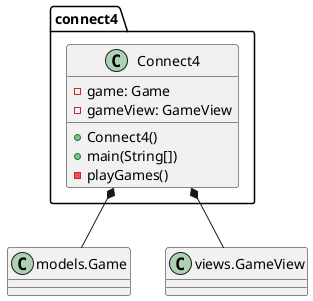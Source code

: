 @startuml connect4

class connect4.Connect4
class Game as "models.Game"
class GameView as "views.GameView"

Connect4 *-- Game
Connect4 *-- GameView

Connect4 : -game: Game
Connect4 : -gameView: GameView
Connect4 : +Connect4()
Connect4 : + main(String[])
Connect4 : -playGames()

@enduml